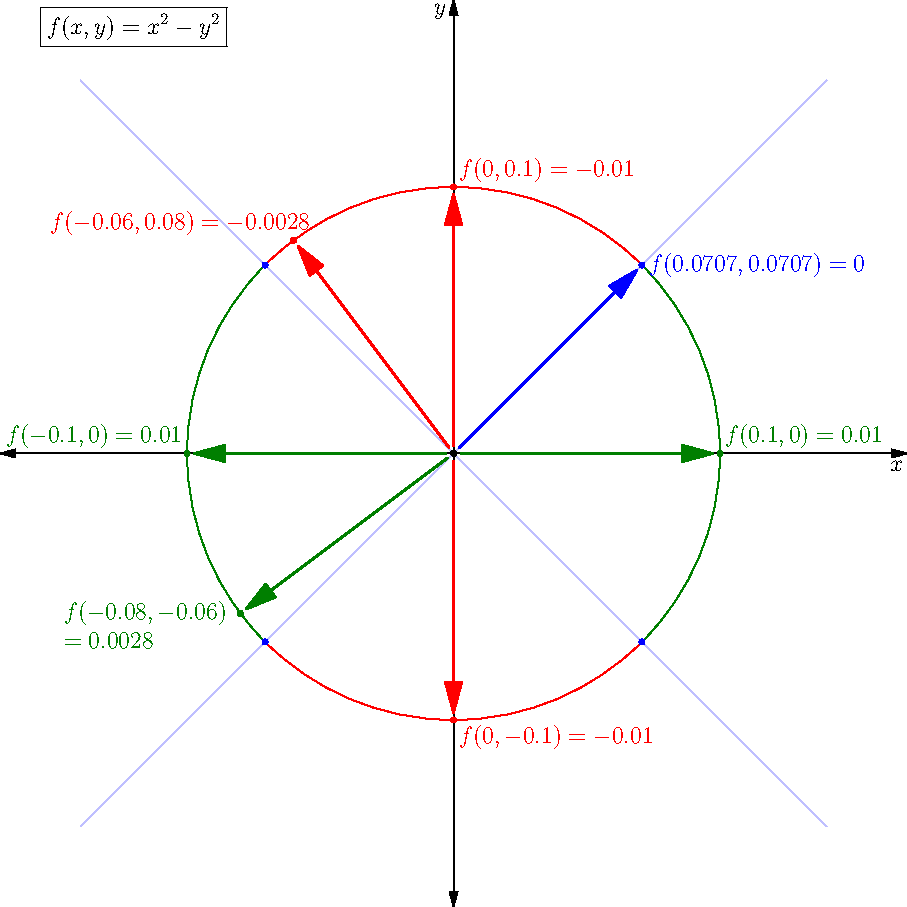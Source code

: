 import graph;
usepackage("amsmath");
size(16cm);

// Set up the range of the plot
real xmin = -1.7, xmax = 1.7;
real ymin = -1.7, ymax = 1.7;
// Draw axes
xaxis("$x$", xmin, xmax, Arrows);
yaxis("$y$", ymin, ymax, Arrows);

pair O = (0,0);
draw(arc(O, 1, -45, 45), deepgreen);
draw(arc(O, 1, 135, 225), deepgreen);
draw(arc(O, 1, 45, 135), red);
draw(arc(O, 1, 225, 315), red);

draw((-1.4,-1.4)--(1.4,1.4), paleblue);
draw((-1.4,1.4)--(1.4,-1.4), paleblue);

draw(O--dir(0), deepgreen+1, EndArrow, Margins);
dot("$f(0.1, 0) = 0.01$", dir(0), dir(45), deepgreen);
draw(O--dir(180), deepgreen+1, EndArrow, Margins);
dot("$f(-0.1, 0) = 0.01$", dir(180), dir(135), deepgreen);

draw(O--dir(45), blue+1, EndArrow, Margins);
dot("$f(0.0707, 0.0707) = 0$", dir(45), dir(0), blue);

draw(O--dir(90), red+1, EndArrow, Margins);
dot("$f(0, 0.1) = -0.01$", dir(90), dir(45), red);
draw(O--dir(-90), red+1, EndArrow, Margins);
dot("$f(0, -0.1) = -0.01$", dir(270), dir(315), red);

dot(dir(135), blue);
dot(dir(225), blue);
dot(dir(315), blue);

draw(O--(-0.6,0.8), red+1, EndArrow, Margins);
dot("$f(-0.06, 0.08) = -0.0028$", (-0.6,0.8), dir(130), red);

draw(O--(-0.8,-0.6), deepgreen+1, EndArrow, Margins);
dot(minipage("$f(-0.08, -0.06)$ \\ $ \; = 0.0028$", 3cm), (-0.8,-0.6), dir(200), deepgreen);

dot(O);
label("$\boxed{f(x,y) = x^2-y^2}$", (-1.2, 1.6));
